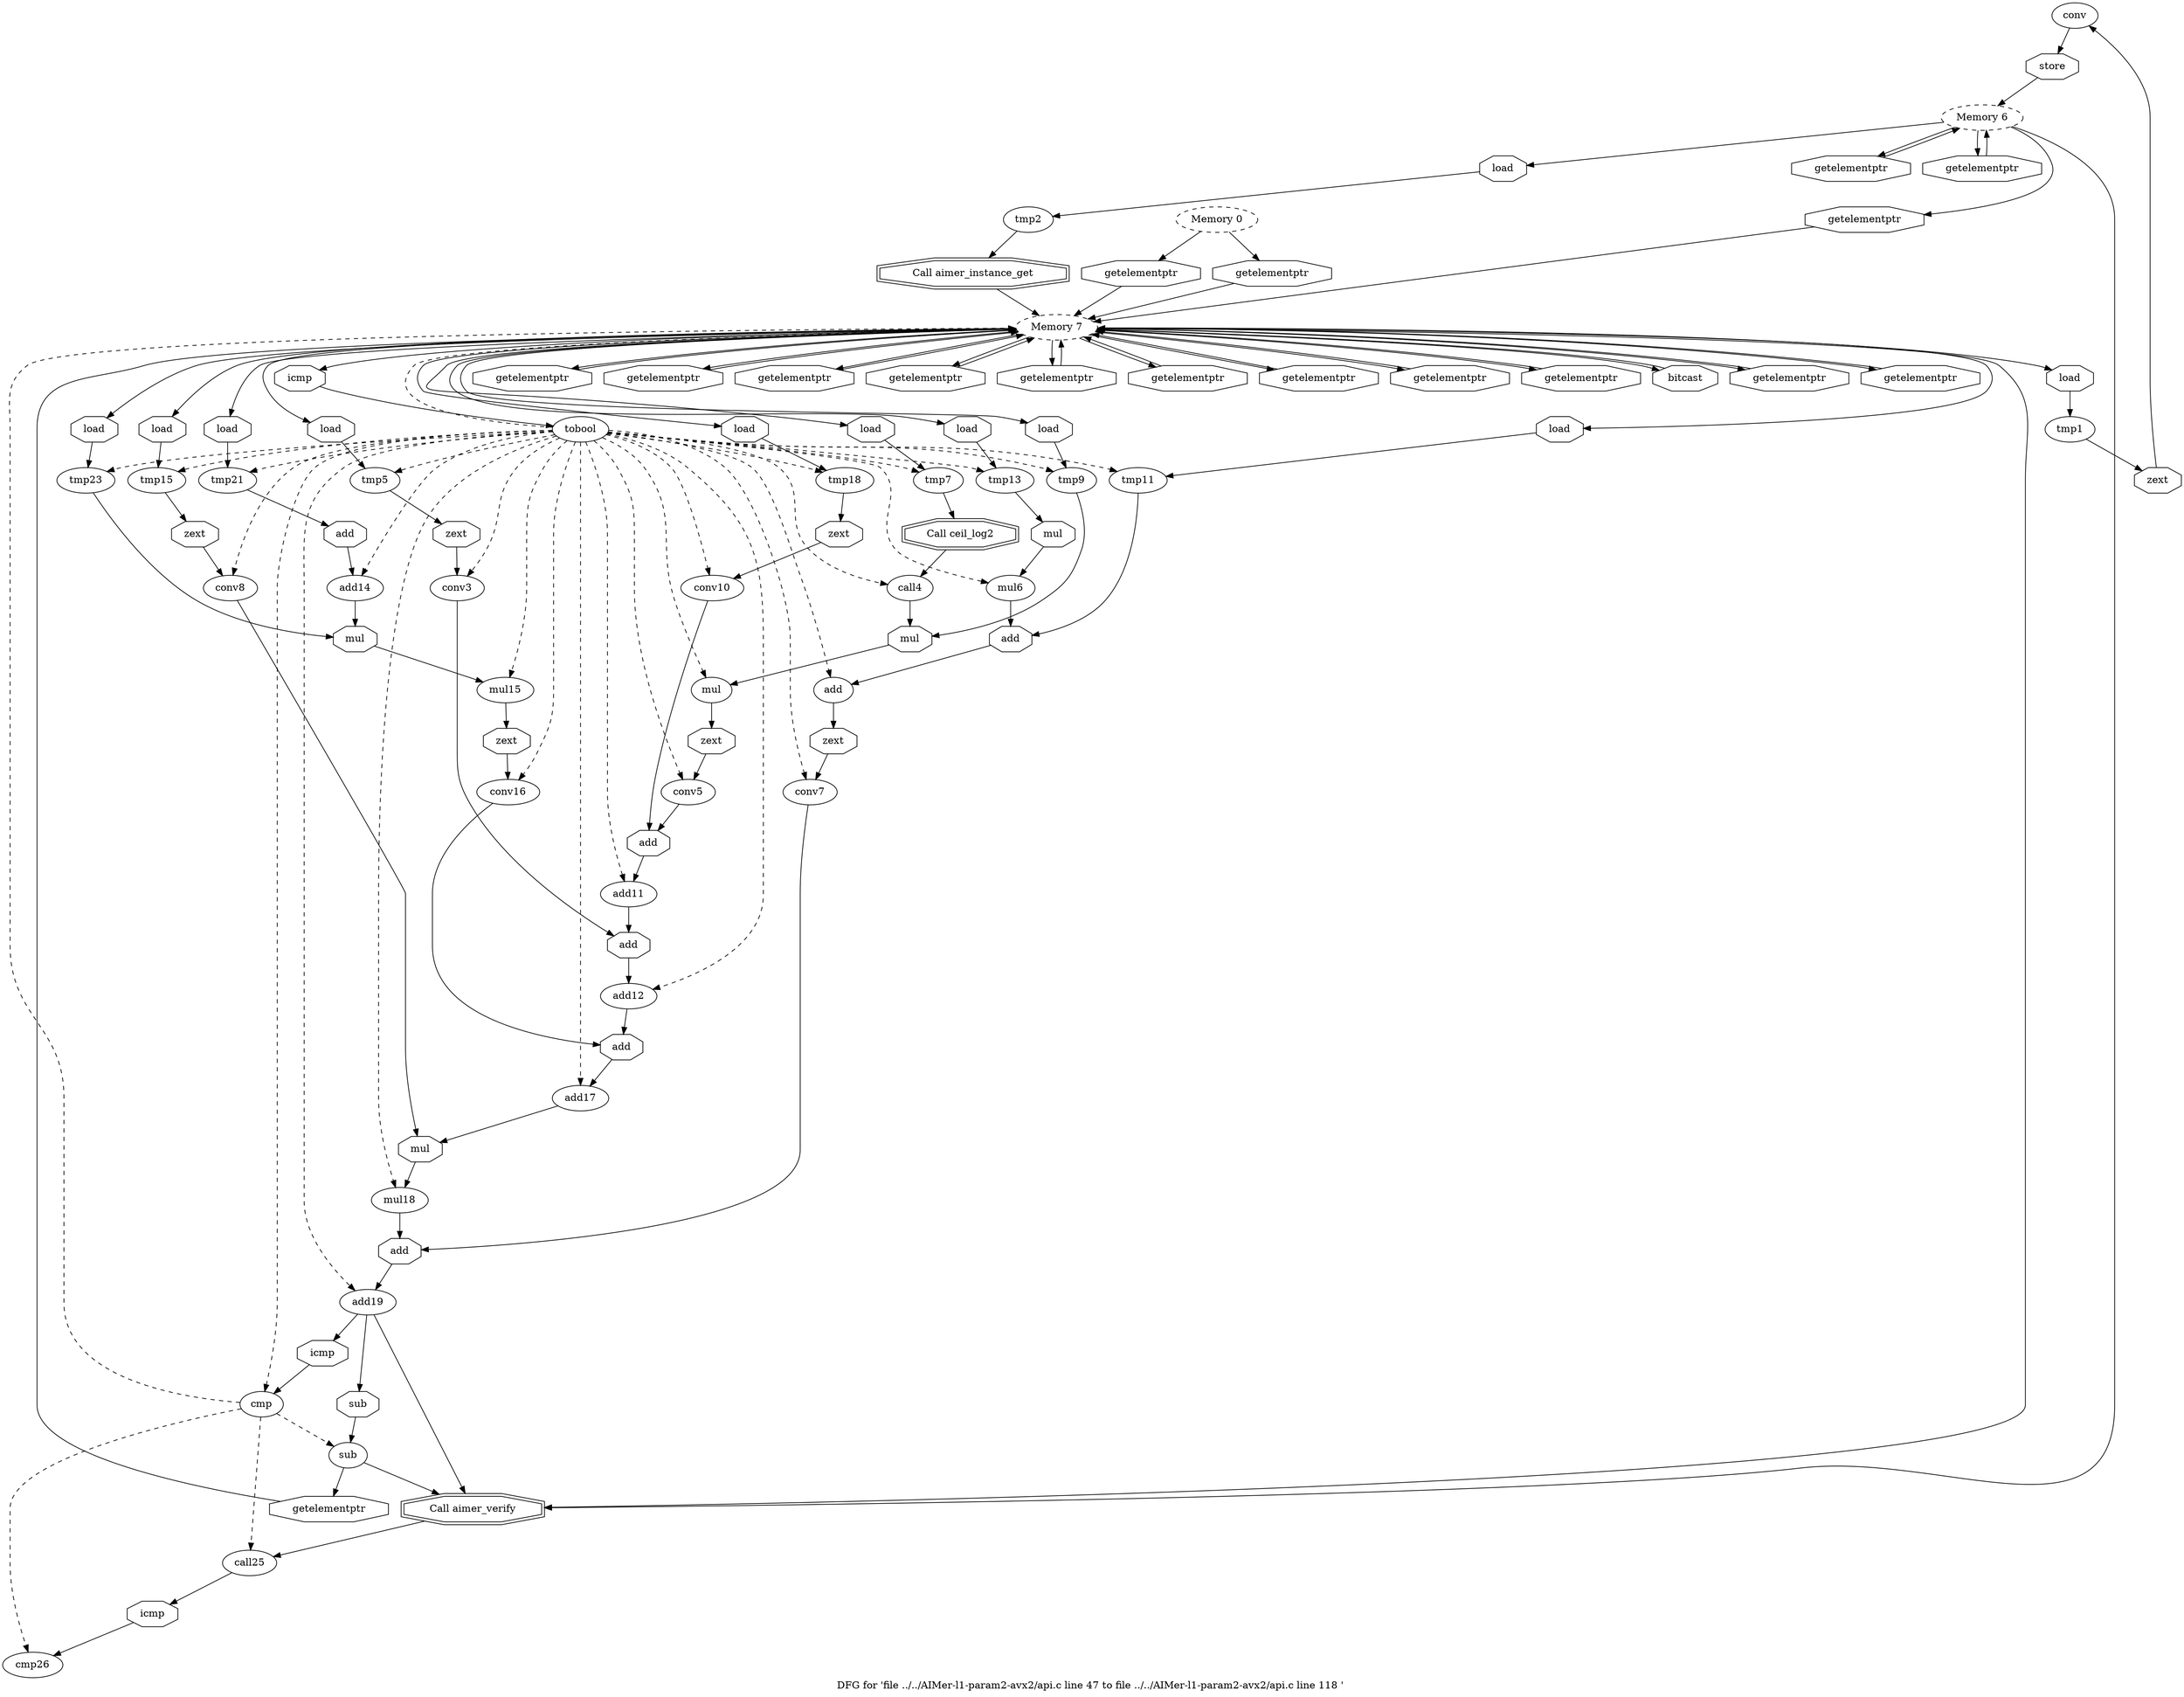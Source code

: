 digraph "DFG for 'file ../../AIMer-l1-param2-avx2/api.c line 47 to file ../../AIMer-l1-param2-avx2/api.c line 118 '  "{
label="DFG for 'file ../../AIMer-l1-param2-avx2/api.c line 47 to file ../../AIMer-l1-param2-avx2/api.c line 118 ' ";
node_838[shape=ellipse,style=solid,label="conv"]
node_841[shape=octagon,style=solid,label="store"]
"node_838"->"node_841"
node_837[shape=octagon,style=solid,label="load"]
node_836[shape=ellipse,style=solid,label="tmp1"]
"node_837"->"node_836"
node_839[shape=octagon,style=solid,label="zext"]
"node_836"->"node_839"
node_835[shape=octagon,style=solid,label="getelementptr"]
node_834[shape=ellipse,style=dashed,label="Memory 7"]
"node_835"->"node_834"
"node_834"->"node_837"
node_878[shape=octagon,style=solid,label="getelementptr"]
"node_834"->"node_878"
node_880[shape=octagon,style=solid,label="load"]
"node_834"->"node_880"
node_847[shape=octagon,style=solid,label="icmp"]
"node_834"->"node_847"
node_848[shape=octagon,style=solid,label="getelementptr"]
"node_834"->"node_848"
node_849[shape=octagon,style=solid,label="getelementptr"]
"node_834"->"node_849"
node_851[shape=octagon,style=solid,label="load"]
"node_834"->"node_851"
node_892[shape=octagon,style=solid,label="getelementptr"]
"node_834"->"node_892"
node_893[shape=octagon,style=solid,label="getelementptr"]
"node_834"->"node_893"
node_895[shape=octagon,style=solid,label="load"]
"node_834"->"node_895"
node_898[shape=octagon,style=solid,label="getelementptr"]
"node_834"->"node_898"
node_900[shape=octagon,style=solid,label="load"]
"node_834"->"node_900"
node_883[shape=octagon,style=solid,label="getelementptr"]
"node_834"->"node_883"
node_885[shape=octagon,style=solid,label="load"]
"node_834"->"node_885"
node_866[shape=octagon,style=solid,label="getelementptr"]
"node_834"->"node_866"
node_859[shape=octagon,style=solid,label="getelementptr"]
"node_834"->"node_859"
node_861[shape=octagon,style=solid,label="load"]
"node_834"->"node_861"
node_917[shape=octagon,style=solid,label="bitcast"]
"node_834"->"node_917"
node_920[shape=doubleoctagon,style=solid,label="Call aimer_verify"]
"node_834"->"node_920"
node_854[shape=octagon,style=solid,label="getelementptr"]
"node_834"->"node_854"
node_856[shape=octagon,style=solid,label="load"]
"node_834"->"node_856"
node_868[shape=octagon,style=solid,label="load"]
"node_834"->"node_868"
node_869[shape=octagon,style=solid,label="getelementptr"]
"node_834"->"node_869"
node_871[shape=octagon,style=solid,label="load"]
"node_834"->"node_871"
node_833[shape=ellipse,style=dashed,label="Memory 6"]
node_916[shape=octagon,style=solid,label="getelementptr"]
"node_833"->"node_916"
"node_833"->"node_920"
node_844[shape=octagon,style=solid,label="load"]
"node_833"->"node_844"
node_840[shape=octagon,style=solid,label="getelementptr"]
"node_833"->"node_840"
node_842[shape=octagon,style=solid,label="getelementptr"]
"node_833"->"node_842"
node_832[shape=ellipse,style=dashed,label="Memory 0"]
"node_832"->"node_835"
node_918[shape=octagon,style=solid,label="getelementptr"]
"node_832"->"node_918"
node_874[shape=ellipse,style=solid,label="add"]
node_877[shape=octagon,style=solid,label="zext"]
"node_874"->"node_877"
node_875[shape=octagon,style=solid,label="add"]
"node_875"->"node_874"
node_876[shape=ellipse,style=solid,label="conv7"]
node_910[shape=octagon,style=solid,label="add"]
"node_876"->"node_910"
"node_877"->"node_876"
"node_878"->"node_834"
node_879[shape=ellipse,style=solid,label="tmp15"]
node_882[shape=octagon,style=solid,label="zext"]
"node_879"->"node_882"
"node_880"->"node_879"
node_881[shape=ellipse,style=solid,label="conv8"]
node_908[shape=octagon,style=solid,label="mul"]
"node_881"->"node_908"
node_846[shape=ellipse,style=solid,label="tobool"]
"node_847"->"node_846"
"node_848"->"node_834"
"node_849"->"node_834"
node_850[shape=ellipse,style=solid,label="tmp5"]
node_853[shape=octagon,style=solid,label="zext"]
"node_850"->"node_853"
"node_851"->"node_850"
"node_892"->"node_834"
"node_893"->"node_834"
node_894[shape=ellipse,style=solid,label="tmp21"]
node_897[shape=octagon,style=solid,label="add"]
"node_894"->"node_897"
"node_895"->"node_894"
node_896[shape=ellipse,style=solid,label="add14"]
node_902[shape=octagon,style=solid,label="mul"]
"node_896"->"node_902"
"node_897"->"node_896"
"node_898"->"node_834"
node_899[shape=ellipse,style=solid,label="tmp23"]
"node_899"->"node_902"
"node_900"->"node_899"
node_901[shape=ellipse,style=solid,label="mul15"]
node_904[shape=octagon,style=solid,label="zext"]
"node_901"->"node_904"
"node_882"->"node_881"
"node_883"->"node_834"
node_884[shape=ellipse,style=solid,label="tmp18"]
node_887[shape=octagon,style=solid,label="zext"]
"node_884"->"node_887"
"node_885"->"node_884"
node_886[shape=ellipse,style=solid,label="conv10"]
node_889[shape=octagon,style=solid,label="add"]
"node_886"->"node_889"
"node_887"->"node_886"
node_888[shape=ellipse,style=solid,label="add11"]
node_891[shape=octagon,style=solid,label="add"]
"node_888"->"node_891"
"node_889"->"node_888"
node_890[shape=ellipse,style=solid,label="add12"]
node_906[shape=octagon,style=solid,label="add"]
"node_890"->"node_906"
"node_891"->"node_890"
node_862[shape=ellipse,style=solid,label="mul"]
node_865[shape=octagon,style=solid,label="zext"]
"node_862"->"node_865"
node_863[shape=octagon,style=solid,label="mul"]
"node_863"->"node_862"
node_864[shape=ellipse,style=solid,label="conv5"]
"node_864"->"node_889"
"node_865"->"node_864"
"node_866"->"node_834"
node_857[shape=ellipse,style=solid,label="call4"]
"node_857"->"node_863"
node_858[shape=doubleoctagon,style=solid,label="Call ceil_log2"]
"node_858"->"node_857"
"node_859"->"node_834"
node_860[shape=ellipse,style=solid,label="tmp9"]
"node_860"->"node_863"
"node_861"->"node_860"
node_913[shape=ellipse,style=solid,label="sub"]
node_915[shape=octagon,style=solid,label="getelementptr"]
"node_913"->"node_915"
"node_913"->"node_920"
node_914[shape=octagon,style=solid,label="sub"]
"node_914"->"node_913"
"node_915"->"node_834"
"node_916"->"node_834"
"node_917"->"node_834"
"node_918"->"node_834"
node_919[shape=ellipse,style=solid,label="call25"]
node_922[shape=octagon,style=solid,label="icmp"]
"node_919"->"node_922"
"node_920"->"node_919"
node_921[shape=ellipse,style=solid,label="cmp26"]
"node_922"->"node_921"
node_843[shape=ellipse,style=solid,label="tmp2"]
node_845[shape=doubleoctagon,style=solid,label="Call aimer_instance_get"]
"node_843"->"node_845"
"node_844"->"node_843"
"node_845"->"node_834"
"node_846"->"node_834" [style=dashed]
"node_846"->"node_874" [style=dashed]
"node_846"->"node_876" [style=dashed]
"node_846"->"node_879" [style=dashed]
"node_846"->"node_881" [style=dashed]
"node_846"->"node_850" [style=dashed]
"node_846"->"node_894" [style=dashed]
"node_846"->"node_896" [style=dashed]
"node_846"->"node_899" [style=dashed]
"node_846"->"node_901" [style=dashed]
"node_846"->"node_884" [style=dashed]
"node_846"->"node_886" [style=dashed]
"node_846"->"node_888" [style=dashed]
"node_846"->"node_890" [style=dashed]
"node_846"->"node_862" [style=dashed]
"node_846"->"node_864" [style=dashed]
"node_846"->"node_857" [style=dashed]
"node_846"->"node_860" [style=dashed]
node_903[shape=ellipse,style=solid,label="conv16"]
"node_846"->"node_903" [style=dashed]
node_905[shape=ellipse,style=solid,label="add17"]
"node_846"->"node_905" [style=dashed]
node_907[shape=ellipse,style=solid,label="mul18"]
"node_846"->"node_907" [style=dashed]
node_909[shape=ellipse,style=solid,label="add19"]
"node_846"->"node_909" [style=dashed]
node_911[shape=ellipse,style=solid,label="cmp"]
"node_846"->"node_911" [style=dashed]
node_852[shape=ellipse,style=solid,label="conv3"]
"node_846"->"node_852" [style=dashed]
node_855[shape=ellipse,style=solid,label="tmp7"]
"node_846"->"node_855" [style=dashed]
node_867[shape=ellipse,style=solid,label="tmp11"]
"node_846"->"node_867" [style=dashed]
node_870[shape=ellipse,style=solid,label="tmp13"]
"node_846"->"node_870" [style=dashed]
node_872[shape=ellipse,style=solid,label="mul6"]
"node_846"->"node_872" [style=dashed]
"node_902"->"node_901"
"node_903"->"node_906"
"node_904"->"node_903"
"node_905"->"node_908"
"node_906"->"node_905"
"node_907"->"node_910"
"node_908"->"node_907"
"node_909"->"node_914"
"node_909"->"node_920"
node_912[shape=octagon,style=solid,label="icmp"]
"node_909"->"node_912"
"node_910"->"node_909"
"node_911"->"node_834" [style=dashed]
"node_911"->"node_913" [style=dashed]
"node_911"->"node_919" [style=dashed]
"node_911"->"node_921" [style=dashed]
"node_912"->"node_911"
"node_852"->"node_891"
"node_853"->"node_852"
"node_854"->"node_834"
"node_855"->"node_858"
"node_856"->"node_855"
"node_839"->"node_838"
"node_840"->"node_833"
"node_841"->"node_833"
"node_842"->"node_833"
"node_867"->"node_875"
"node_868"->"node_867"
"node_869"->"node_834"
node_873[shape=octagon,style=solid,label="mul"]
"node_870"->"node_873"
"node_871"->"node_870"
"node_872"->"node_875"
"node_873"->"node_872"
}

